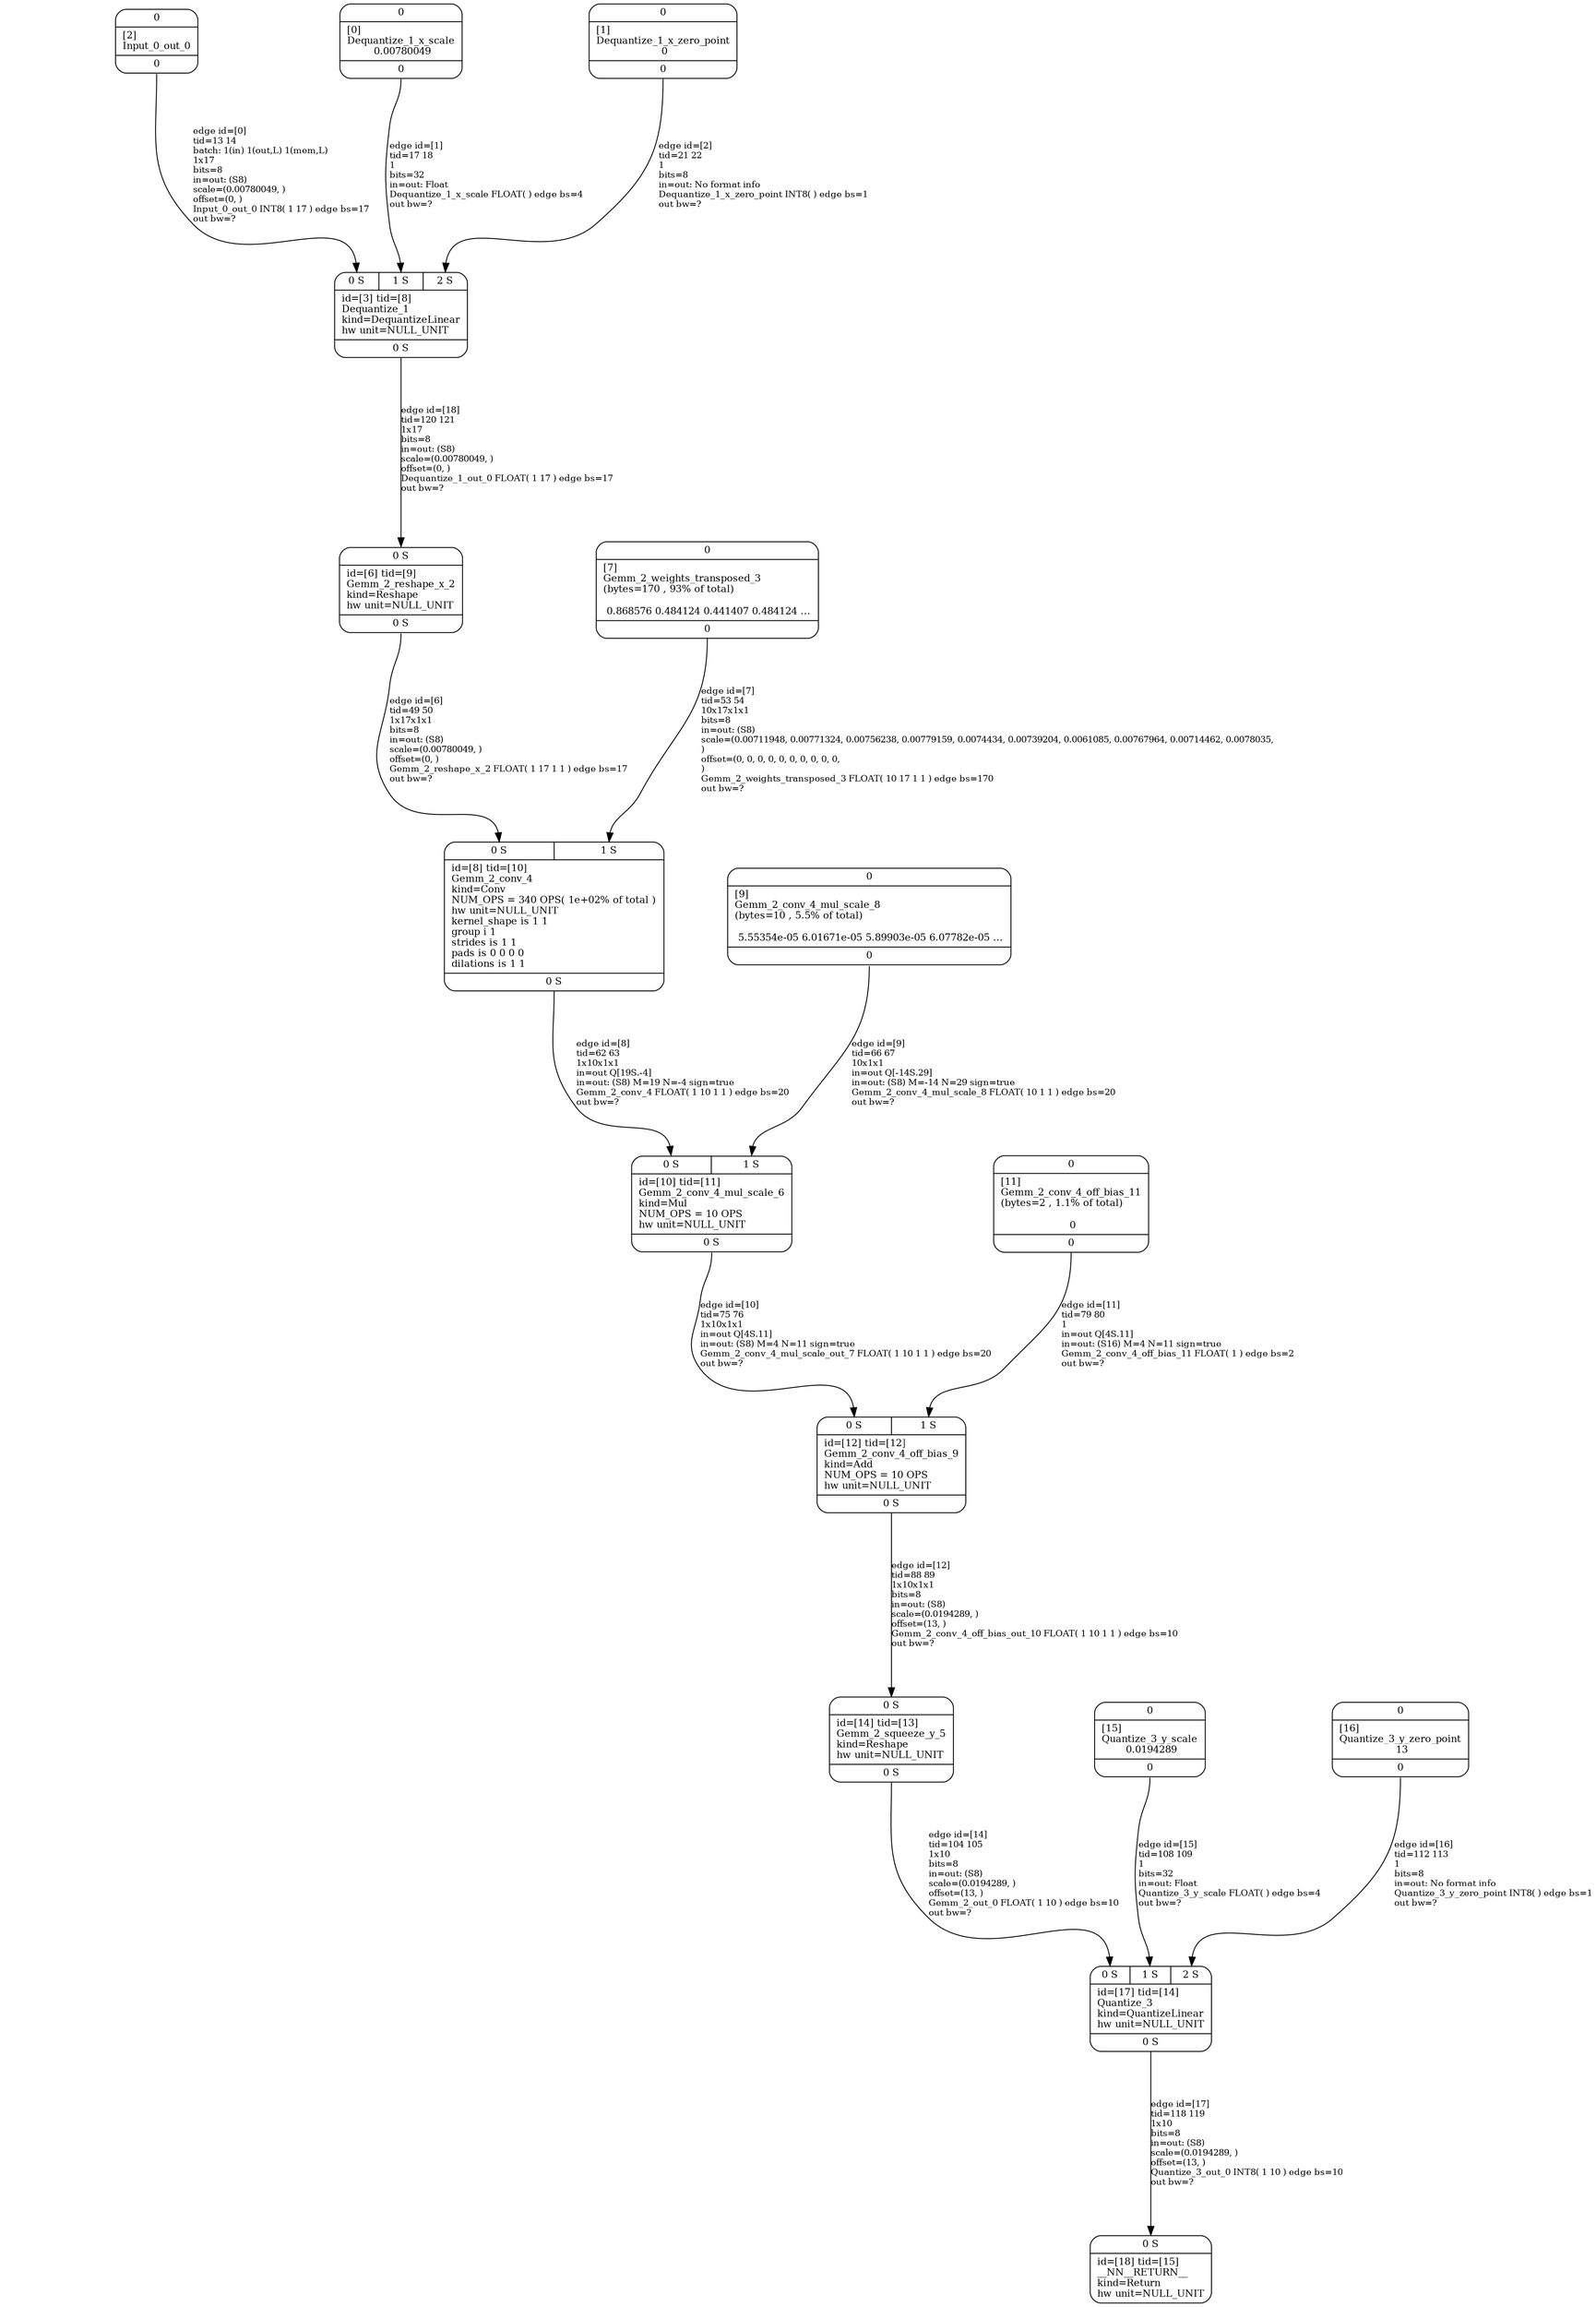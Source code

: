digraph G {
graph [ fontsize=11 ];
node [ fontsize=11 ];
edge [ fontsize=10 ];
rankdir=BU
ranksep=1.5
nodesep=1
splines=spline
compound=true
Graphinfo [ label="" shape=plaintext, style=rounded, color=black, fontname="Arial-Bold" ];
Gemm_2_conv_4_off_bias_11 [ label="{ { <i0> 0} |  [11]\lGemm_2_conv_4_off_bias_11\l(bytes=2 , 1.1% of total)\l\l 0 | { <o0> 0} }", shape=record, color=black, style=rounded  ] ;
Gemm_2_conv_4_mul_scale_8 [ label="{ { <i0> 0} |  [9]\lGemm_2_conv_4_mul_scale_8\l(bytes=10 , 5.5% of total)\l\l 5.55354e-05 6.01671e-05 5.89903e-05 6.07782e-05 ... | { <o0> 0} }", shape=record, color=black, style=rounded  ] ;
Dequantize_1_x_scale [ label="{ { <i0> 0} |  [0]\lDequantize_1_x_scale\l 0.00780049 | { <o0> 0} }", shape=record, color=black, style=rounded  ] ;
Quantize_3_y_zero_point [ label="{ { <i0> 0} |  [16]\lQuantize_3_y_zero_point\l 13 | { <o0> 0} }", shape=record, color=black, style=rounded  ] ;
Input_0_out_0 [ label="{ { <i0> 0} |  [2]\lInput_0_out_0 | { <o0> 0} }", shape=record, color=black, style=rounded  ] ;
Gemm_2_weights_transposed_3 [ label="{ { <i0> 0} |  [7]\lGemm_2_weights_transposed_3\l(bytes=170 , 93% of total)\l\l 0.868576 0.484124 0.441407 0.484124 ... | { <o0> 0} }", shape=record, color=black, style=rounded  ] ;
Dequantize_1_x_zero_point [ label="{ { <i0> 0} |  [1]\lDequantize_1_x_zero_point\l 0 | { <o0> 0} }", shape=record, color=black, style=rounded  ] ;
Quantize_3_y_scale [ label="{ { <i0> 0} |  [15]\lQuantize_3_y_scale\l 0.0194289 | { <o0> 0} }", shape=record, color=black, style=rounded  ] ;
Dequantize_1 [ label="{ { < i0>  0 S  | < i1>  1 S  | < i2>  2 S } | id=[3] tid=[8]\lDequantize_1\lkind=DequantizeLinear\lhw unit=NULL_UNIT\l | { < o0>  0 S } }", shape=record, color=black, style=rounded  ] ;
Gemm_2_reshape_x_2 [ label="{ { < i0>  0 S } | id=[6] tid=[9]\lGemm_2_reshape_x_2\lkind=Reshape\lhw unit=NULL_UNIT\l | { < o0>  0 S } }", shape=record, color=black, style=rounded  ] ;
Gemm_2_conv_4 [ label="{ { < i0>  0 S  | < i1>  1 S } | id=[8] tid=[10]\lGemm_2_conv_4\lkind=Conv\lNUM_OPS = 340 OPS( 1e+02% of total )\lhw unit=NULL_UNIT\lkernel_shape is 1 1\lgroup i 1\lstrides is 1 1\lpads is 0 0 0 0\ldilations is 1 1\l | { < o0>  0 S } }", shape=record, color=black, style=rounded  ] ;
Gemm_2_conv_4_mul_scale_6 [ label="{ { < i0>  0 S  | < i1>  1 S } | id=[10] tid=[11]\lGemm_2_conv_4_mul_scale_6\lkind=Mul\lNUM_OPS = 10 OPS\lhw unit=NULL_UNIT\l | { < o0>  0 S } }", shape=record, color=black, style=rounded  ] ;
Gemm_2_conv_4_off_bias_9 [ label="{ { < i0>  0 S  | < i1>  1 S } | id=[12] tid=[12]\lGemm_2_conv_4_off_bias_9\lkind=Add\lNUM_OPS = 10 OPS\lhw unit=NULL_UNIT\l | { < o0>  0 S } }", shape=record, color=black, style=rounded  ] ;
Gemm_2_squeeze_y_5 [ label="{ { < i0>  0 S } | id=[14] tid=[13]\lGemm_2_squeeze_y_5\lkind=Reshape\lhw unit=NULL_UNIT\l | { < o0>  0 S } }", shape=record, color=black, style=rounded  ] ;
Quantize_3 [ label="{ { < i0>  0 S  | < i1>  1 S  | < i2>  2 S } | id=[17] tid=[14]\lQuantize_3\lkind=QuantizeLinear\lhw unit=NULL_UNIT\l | { < o0>  0 S } }", shape=record, color=black, style=rounded  ] ;
__NN__RETURN__ [ label="{ { < i0>  0 S } | id=[18] tid=[15]\l__NN__RETURN__\lkind=Return\lhw unit=NULL_UNIT\l}", shape=record, color=black, style=rounded  ] ;
Input_0_out_0:o0:s->Dequantize_1:i0:n [ label="edge id=[0]\ltid=13 14\lbatch: 1(in) 1(out,L) 1(mem,L) \l1x17\lbits=8\lin=out: (S8)\lscale=(0.00780049, )\loffset=(0, )\lInput_0_out_0 INT8( 1 17 ) edge bs=17\lout bw=?\l" ]; 
Dequantize_1_x_scale:o0:s->Dequantize_1:i1:n [ label="edge id=[1]\ltid=17 18\l1\lbits=32\lin=out: Float\lDequantize_1_x_scale FLOAT( ) edge bs=4\lout bw=?\l" ]; 
Dequantize_1_x_zero_point:o0:s->Dequantize_1:i2:n [ label="edge id=[2]\ltid=21 22\l1\lbits=8\lin=out: No format info\lDequantize_1_x_zero_point INT8( ) edge bs=1\lout bw=?\l" ]; 
Gemm_2_reshape_x_2:o0:s->Gemm_2_conv_4:i0:n [ label="edge id=[6]\ltid=49 50\l1x17x1x1\lbits=8\lin=out: (S8)\lscale=(0.00780049, )\loffset=(0, )\lGemm_2_reshape_x_2 FLOAT( 1 17 1 1 ) edge bs=17\lout bw=?\l" ]; 
Gemm_2_weights_transposed_3:o0:s->Gemm_2_conv_4:i1:n [ label="edge id=[7]\ltid=53 54\l10x17x1x1\lbits=8\lin=out: (S8)\lscale=(0.00711948, 0.00771324, 0.00756238, 0.00779159, 0.0074434, 0.00739204, 0.0061085, 0.00767964, 0.00714462, 0.0078035, \l)\loffset=(0, 0, 0, 0, 0, 0, 0, 0, 0, 0, \l)\lGemm_2_weights_transposed_3 FLOAT( 10 17 1 1 ) edge bs=170\lout bw=?\l" ]; 
Gemm_2_conv_4:o0:s->Gemm_2_conv_4_mul_scale_6:i0:n [ label="edge id=[8]\ltid=62 63\l1x10x1x1\lin=out Q[19S.-4]\lin=out: (S8) M=19 N=-4 sign=true\lGemm_2_conv_4 FLOAT( 1 10 1 1 ) edge bs=20\lout bw=?\l" ]; 
Gemm_2_conv_4_mul_scale_8:o0:s->Gemm_2_conv_4_mul_scale_6:i1:n [ label="edge id=[9]\ltid=66 67\l10x1x1\lin=out Q[-14S.29]\lin=out: (S8) M=-14 N=29 sign=true\lGemm_2_conv_4_mul_scale_8 FLOAT( 10 1 1 ) edge bs=20\lout bw=?\l" ]; 
Gemm_2_conv_4_mul_scale_6:o0:s->Gemm_2_conv_4_off_bias_9:i0:n [ label="edge id=[10]\ltid=75 76\l1x10x1x1\lin=out Q[4S.11]\lin=out: (S8) M=4 N=11 sign=true\lGemm_2_conv_4_mul_scale_out_7 FLOAT( 1 10 1 1 ) edge bs=20\lout bw=?\l" ]; 
Gemm_2_conv_4_off_bias_11:o0:s->Gemm_2_conv_4_off_bias_9:i1:n [ label="edge id=[11]\ltid=79 80\l1\lin=out Q[4S.11]\lin=out: (S16) M=4 N=11 sign=true\lGemm_2_conv_4_off_bias_11 FLOAT( 1 ) edge bs=2\lout bw=?\l" ]; 
Gemm_2_conv_4_off_bias_9:o0:s->Gemm_2_squeeze_y_5:i0:n [ label="edge id=[12]\ltid=88 89\l1x10x1x1\lbits=8\lin=out: (S8)\lscale=(0.0194289, )\loffset=(13, )\lGemm_2_conv_4_off_bias_out_10 FLOAT( 1 10 1 1 ) edge bs=10\lout bw=?\l" ]; 
Gemm_2_squeeze_y_5:o0:s->Quantize_3:i0:n [ label="edge id=[14]\ltid=104 105\l1x10\lbits=8\lin=out: (S8)\lscale=(0.0194289, )\loffset=(13, )\lGemm_2_out_0 FLOAT( 1 10 ) edge bs=10\lout bw=?\l" ]; 
Quantize_3_y_scale:o0:s->Quantize_3:i1:n [ label="edge id=[15]\ltid=108 109\l1\lbits=32\lin=out: Float\lQuantize_3_y_scale FLOAT( ) edge bs=4\lout bw=?\l" ]; 
Quantize_3_y_zero_point:o0:s->Quantize_3:i2:n [ label="edge id=[16]\ltid=112 113\l1\lbits=8\lin=out: No format info\lQuantize_3_y_zero_point INT8( ) edge bs=1\lout bw=?\l" ]; 
Quantize_3:o0:s->__NN__RETURN__:i0:n [ label="edge id=[17]\ltid=118 119\l1x10\lbits=8\lin=out: (S8)\lscale=(0.0194289, )\loffset=(13, )\lQuantize_3_out_0 INT8( 1 10 ) edge bs=10\lout bw=?\l" ]; 
Dequantize_1:o0:s->Gemm_2_reshape_x_2:i0:n [ label="edge id=[18]\ltid=120 121\l1x17\lbits=8\lin=out: (S8)\lscale=(0.00780049, )\loffset=(0, )\lDequantize_1_out_0 FLOAT( 1 17 ) edge bs=17\lout bw=?\l" ]; 
}

